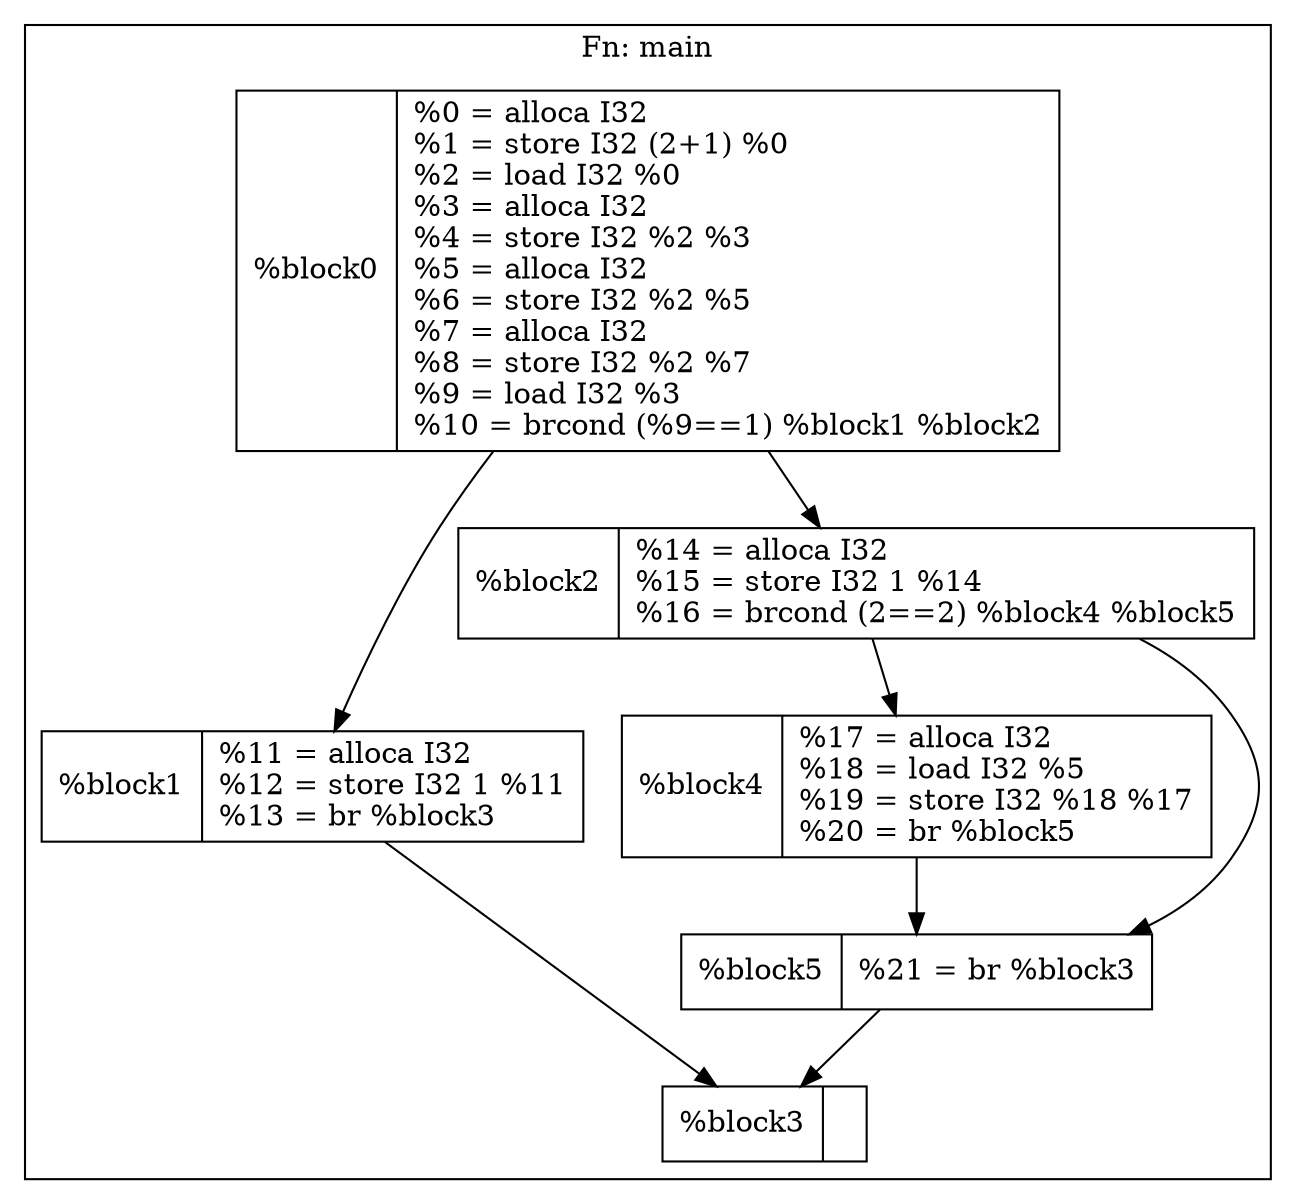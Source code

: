 digraph main {
	subgraph cluster {
		label = "Fn: main";
		"block0" [shape = "record", label = "%block0|%0 = alloca I32\l%1 = store I32 (2+1) %0\l%2 = load I32 %0\l%3 = alloca I32\l%4 = store I32 %2 %3\l%5 = alloca I32\l%6 = store I32 %2 %5\l%7 = alloca I32\l%8 = store I32 %2 %7\l%9 = load I32 %3\l%10 = brcond (%9==1) %block1 %block2\l"]
		"block1" [shape = "record", label = "%block1|%11 = alloca I32\l%12 = store I32 1 %11\l%13 = br %block3\l"]
		"block2" [shape = "record", label = "%block2|%14 = alloca I32\l%15 = store I32 1 %14\l%16 = brcond (2==2) %block4 %block5\l"]
		"block4" [shape = "record", label = "%block4|%17 = alloca I32\l%18 = load I32 %5\l%19 = store I32 %18 %17\l%20 = br %block5\l"]
		"block5" [shape = "record", label = "%block5|%21 = br %block3\l"]
		"block3" [shape = "record", label = "%block3|"]

		"block0" -> "block1"
		"block0" -> "block2"
		"block1" -> "block3"
		"block2" -> "block4"
		"block2" -> "block5"
		"block4" -> "block5"
		"block5" -> "block3"
	}
}
